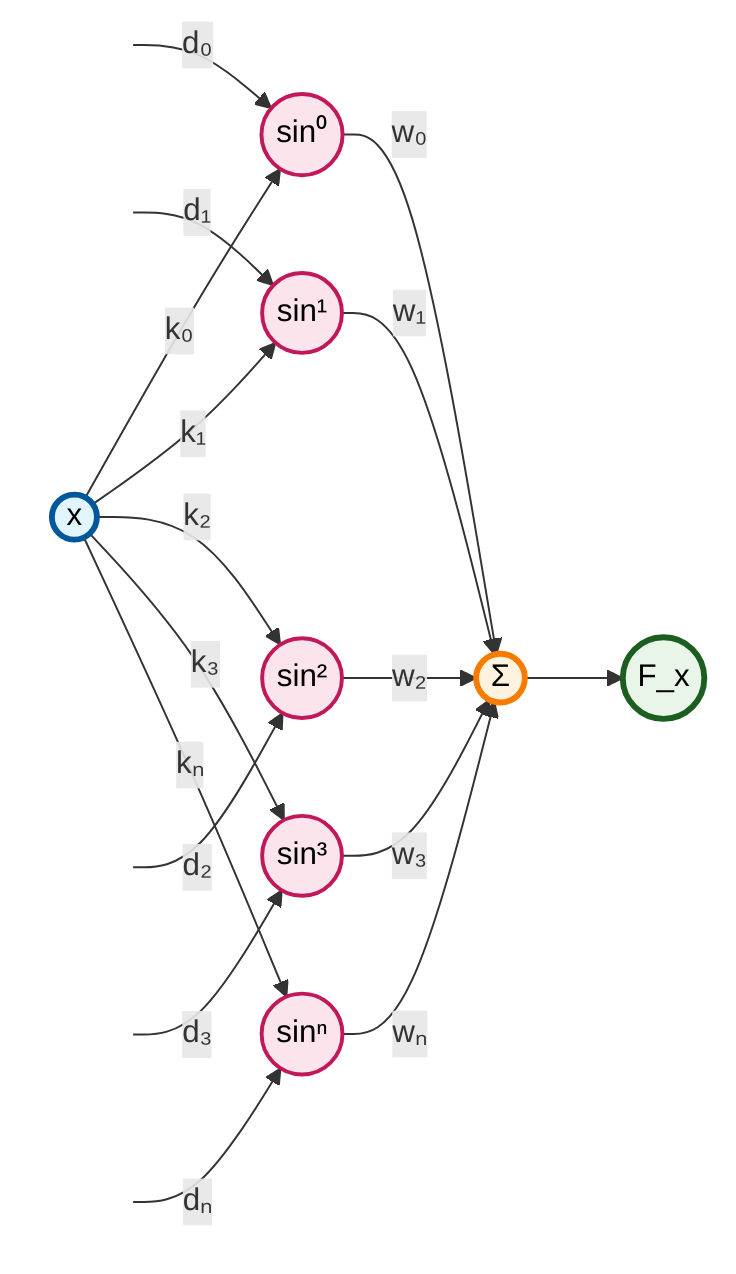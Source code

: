 graph LR
    %% Input
    I1((x))
    
    %% Bias terms (minimal representation)
    D0[ ]
    D1[ ]
    D2[ ]
    D3[ ]
    Dn[ ]
    
    %% Sine function nodes
    S0((sin⁰))
    S1((sin¹))
    S2((sin²))
    S3((sin³))
    Sn((sinⁿ))
    
    %% Output (summation node)
    O((Σ))
    
    %% Final output
    F((F_x))
    
    %% Connections from input to sine nodes with wave number weights
    I1 -->|k₀| S0
    I1 -->|k₁| S1
    I1 -->|k₂| S2
    I1 -->|k₃| S3
    I1 -->|kₙ| Sn
    
    %% Bias connections (phase factors)
    D0 -->|d₀| S0
    D1 -->|d₁| S1
    D2 -->|d₂| S2
    D3 -->|d₃| S3
    Dn -->|dₙ| Sn
    
    %% Connections from sine functions to output with amplitude weights
    S0 -->|w₀| O
    S1 -->|w₁| O
    S2 -->|w₂| O
    S3 -->|w₃| O
    Sn -->|wₙ| O
    
    %% Final output connection
    O --> F
    
    %% Styling
    classDef inputNode fill:#e1f5fe,stroke:#01579b,stroke-width:3px,color:#000000
    classDef biasNode fill:none,stroke:none,color:#000000
    classDef sineNode fill:#fce4ec,stroke:#c2185b,stroke-width:2px,color:#000000
    classDef outputNode fill:#fff3e0,stroke:#f57c00,stroke-width:3px,color:#000000
    classDef finalNode fill:#e8f5e8,stroke:#1b5e20,stroke-width:3px,color:#000000
    
    class I1 inputNode
    class D0,D1,D2,D3,Dn biasNode
    class S0,S1,S2,S3,Sn sineNode
    class O outputNode
    class F finalNode